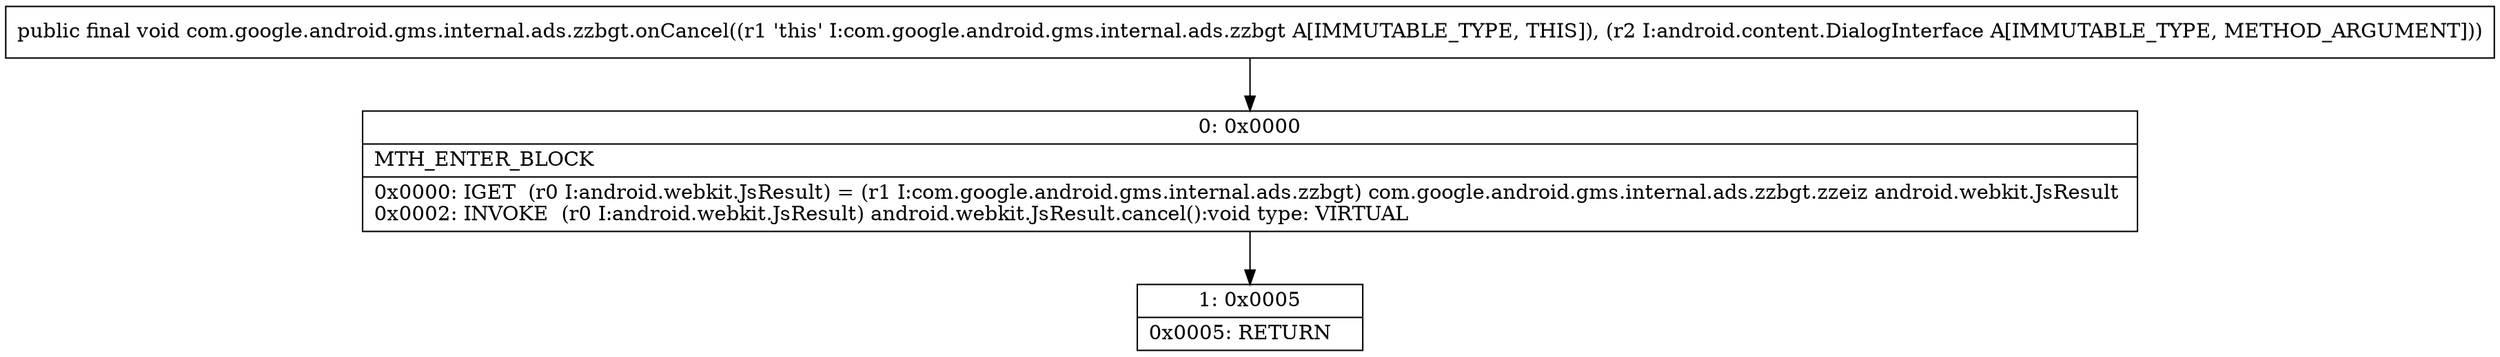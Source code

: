digraph "CFG forcom.google.android.gms.internal.ads.zzbgt.onCancel(Landroid\/content\/DialogInterface;)V" {
Node_0 [shape=record,label="{0\:\ 0x0000|MTH_ENTER_BLOCK\l|0x0000: IGET  (r0 I:android.webkit.JsResult) = (r1 I:com.google.android.gms.internal.ads.zzbgt) com.google.android.gms.internal.ads.zzbgt.zzeiz android.webkit.JsResult \l0x0002: INVOKE  (r0 I:android.webkit.JsResult) android.webkit.JsResult.cancel():void type: VIRTUAL \l}"];
Node_1 [shape=record,label="{1\:\ 0x0005|0x0005: RETURN   \l}"];
MethodNode[shape=record,label="{public final void com.google.android.gms.internal.ads.zzbgt.onCancel((r1 'this' I:com.google.android.gms.internal.ads.zzbgt A[IMMUTABLE_TYPE, THIS]), (r2 I:android.content.DialogInterface A[IMMUTABLE_TYPE, METHOD_ARGUMENT])) }"];
MethodNode -> Node_0;
Node_0 -> Node_1;
}

